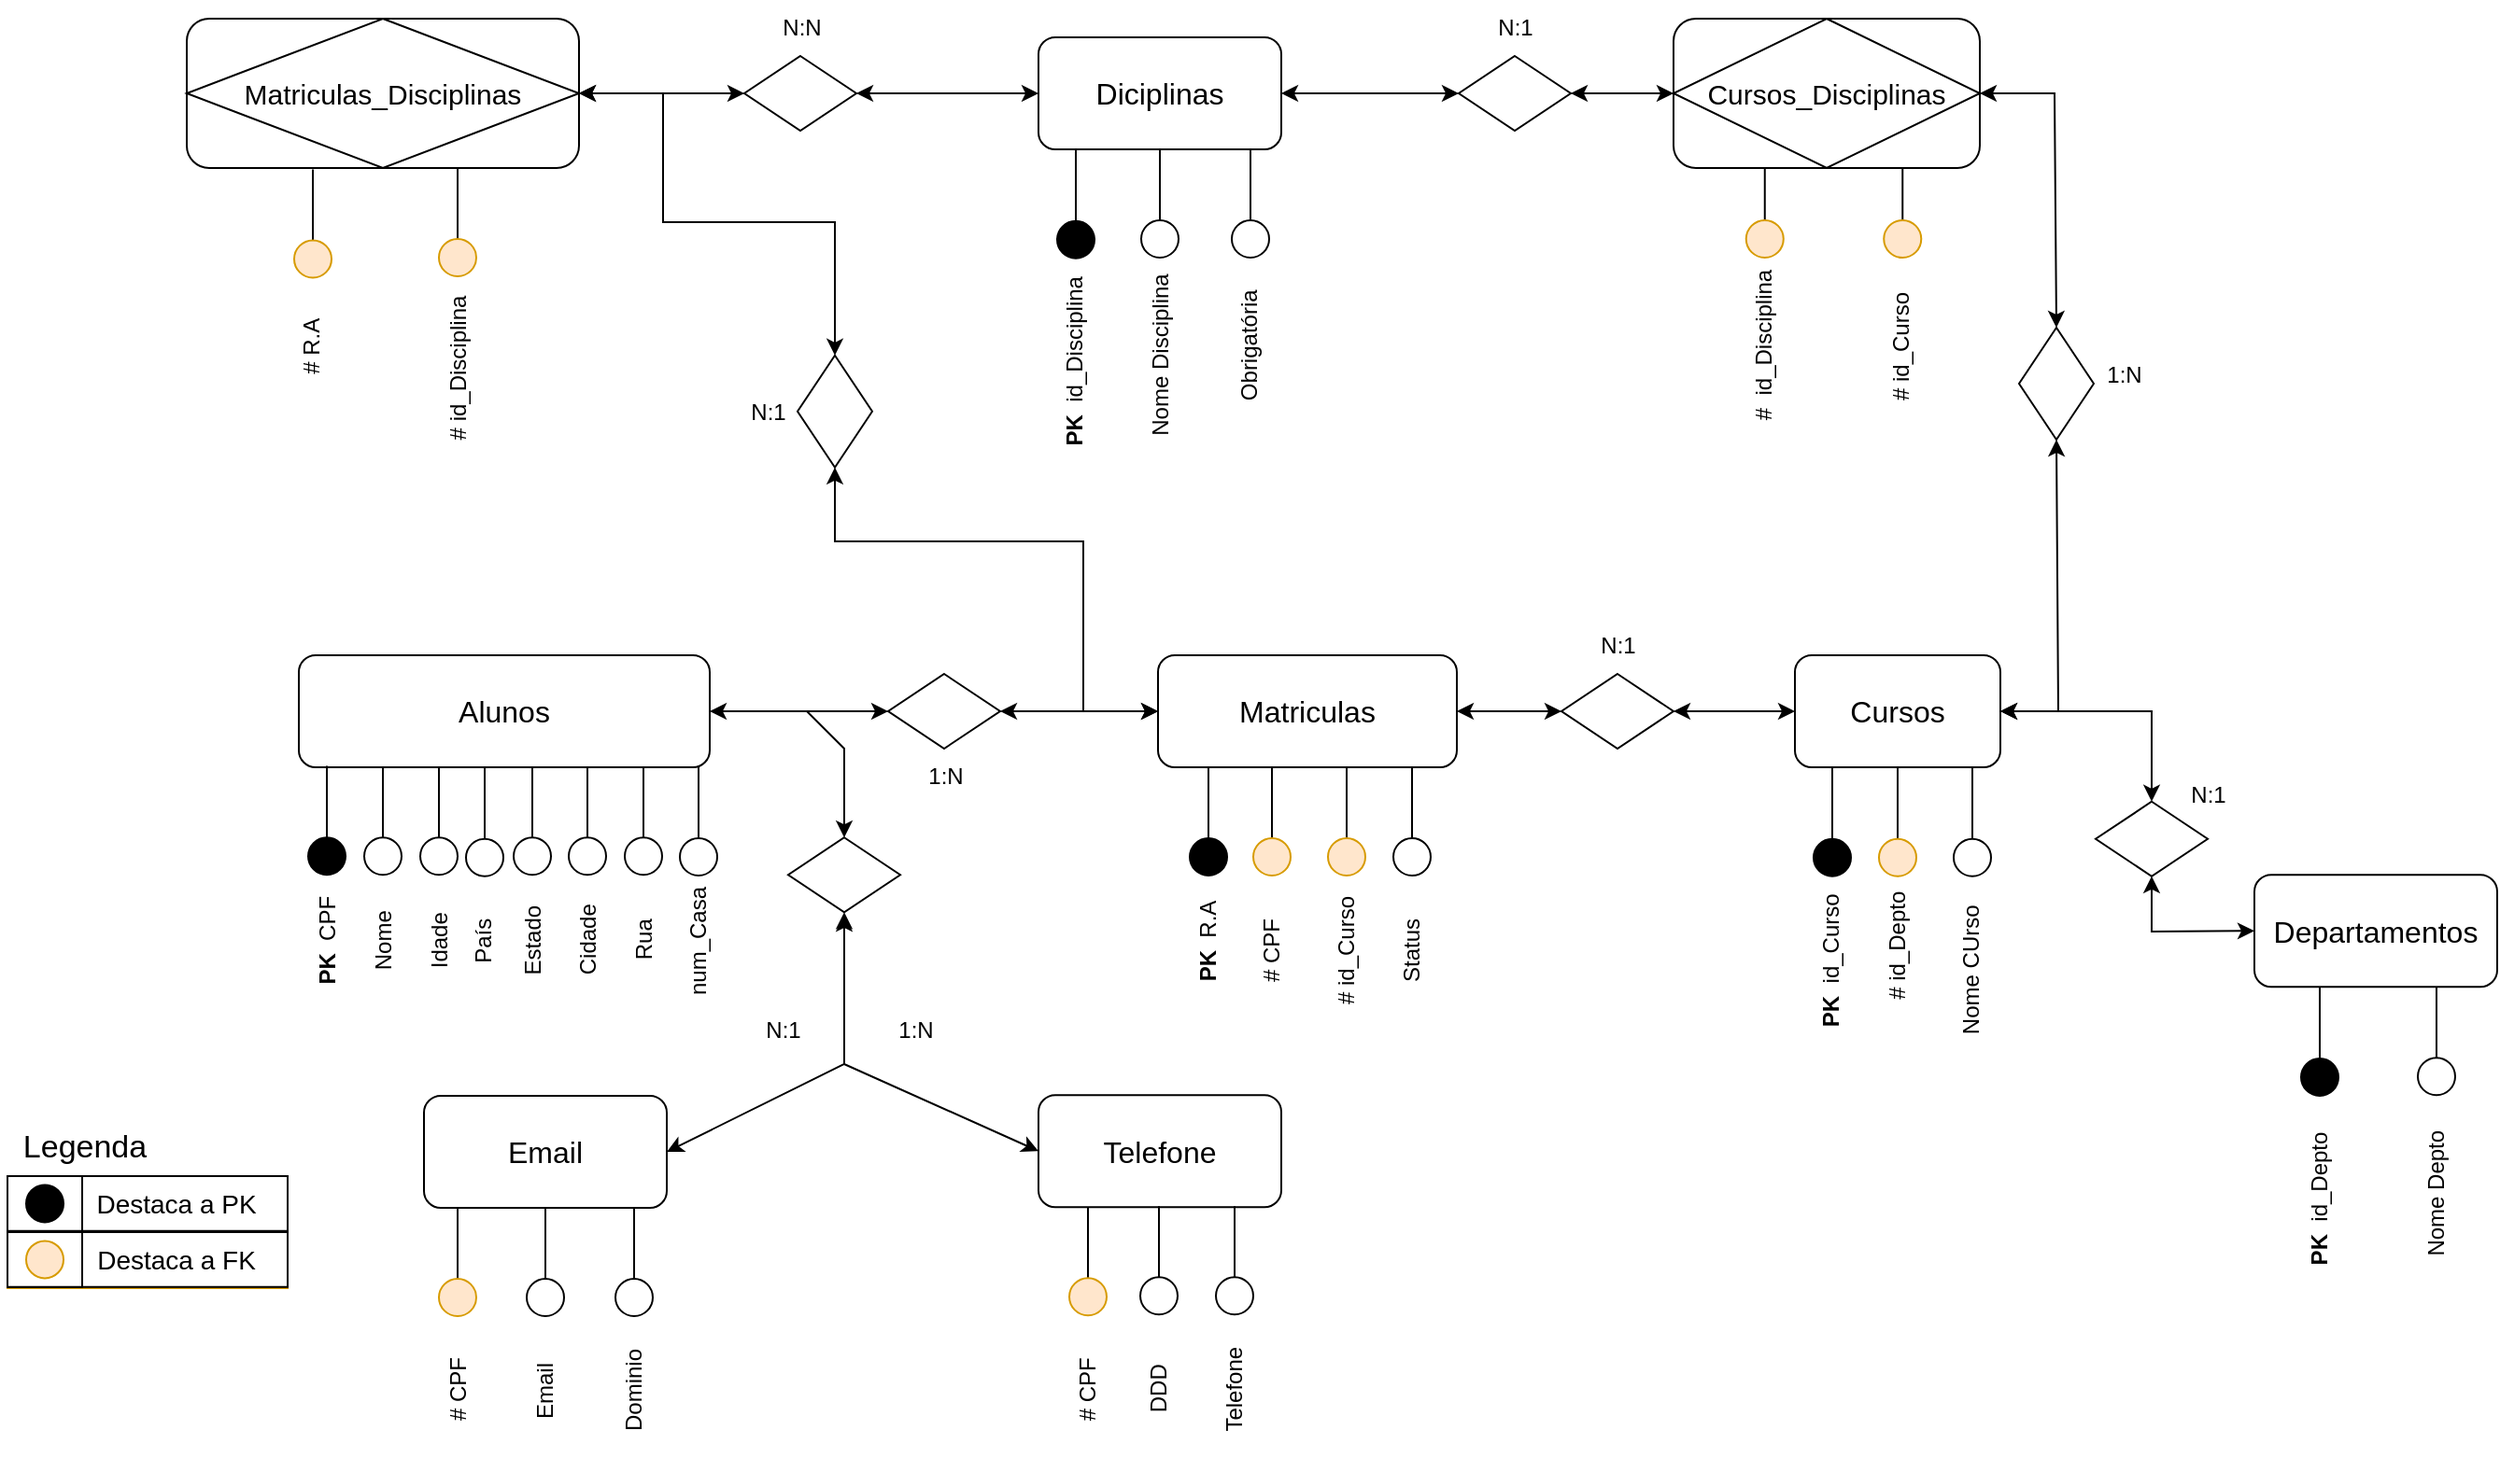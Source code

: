 <mxfile version="24.3.1" type="device">
  <diagram name="Página-1" id="vtFdAmqT0YsOGPH7MG_4">
    <mxGraphModel dx="1441" dy="774" grid="1" gridSize="10" guides="1" tooltips="1" connect="1" arrows="1" fold="1" page="1" pageScale="1" pageWidth="1654" pageHeight="1169" background="none" math="0" shadow="0">
      <root>
        <mxCell id="0" />
        <mxCell id="1" parent="0" />
        <mxCell id="-Isu7yU-wPjkPptPsbKh-94" style="edgeStyle=none;rounded=0;orthogonalLoop=1;jettySize=auto;html=1;exitX=1;exitY=0.5;exitDx=0;exitDy=0;entryX=0;entryY=0.5;entryDx=0;entryDy=0;startArrow=classic;startFill=1;" parent="1" source="-Isu7yU-wPjkPptPsbKh-1" target="-Isu7yU-wPjkPptPsbKh-92" edge="1">
          <mxGeometry relative="1" as="geometry" />
        </mxCell>
        <mxCell id="-Isu7yU-wPjkPptPsbKh-1" value="&lt;font style=&quot;font-size: 16px;&quot;&gt;Alunos&lt;/font&gt;" style="rounded=1;whiteSpace=wrap;html=1;" parent="1" vertex="1">
          <mxGeometry x="270" y="541" width="220" height="60" as="geometry" />
        </mxCell>
        <mxCell id="-Isu7yU-wPjkPptPsbKh-2" value="" style="endArrow=none;html=1;rounded=0;exitX=0.5;exitY=0;exitDx=0;exitDy=0;entryX=0.08;entryY=1.027;entryDx=0;entryDy=0;entryPerimeter=0;" parent="1" source="-Isu7yU-wPjkPptPsbKh-3" edge="1">
          <mxGeometry width="50" height="50" relative="1" as="geometry">
            <mxPoint x="245.75" y="695.26" as="sourcePoint" />
            <mxPoint x="285" y="600.24" as="targetPoint" />
          </mxGeometry>
        </mxCell>
        <mxCell id="-Isu7yU-wPjkPptPsbKh-3" value="" style="ellipse;whiteSpace=wrap;html=1;aspect=fixed;fillColor=#000000;" parent="1" vertex="1">
          <mxGeometry x="275" y="638.62" width="20" height="20" as="geometry" />
        </mxCell>
        <mxCell id="-Isu7yU-wPjkPptPsbKh-4" value="&lt;b&gt;PK&lt;/b&gt;&amp;nbsp; CPF" style="text;html=1;align=center;verticalAlign=middle;whiteSpace=wrap;rounded=0;rotation=-90;" parent="1" vertex="1">
          <mxGeometry x="255" y="678.62" width="60" height="30" as="geometry" />
        </mxCell>
        <mxCell id="-Isu7yU-wPjkPptPsbKh-5" value="" style="endArrow=none;html=1;rounded=0;exitX=0.5;exitY=0;exitDx=0;exitDy=0;entryX=0.08;entryY=1.027;entryDx=0;entryDy=0;entryPerimeter=0;" parent="1" source="-Isu7yU-wPjkPptPsbKh-6" edge="1">
          <mxGeometry width="50" height="50" relative="1" as="geometry">
            <mxPoint x="275.75" y="695.26" as="sourcePoint" />
            <mxPoint x="315" y="600.62" as="targetPoint" />
          </mxGeometry>
        </mxCell>
        <mxCell id="-Isu7yU-wPjkPptPsbKh-6" value="" style="ellipse;whiteSpace=wrap;html=1;aspect=fixed;" parent="1" vertex="1">
          <mxGeometry x="305" y="638.62" width="20" height="20" as="geometry" />
        </mxCell>
        <mxCell id="-Isu7yU-wPjkPptPsbKh-7" value="Nome" style="text;html=1;align=center;verticalAlign=middle;whiteSpace=wrap;rounded=0;rotation=-90;" parent="1" vertex="1">
          <mxGeometry x="285" y="678.62" width="60" height="30" as="geometry" />
        </mxCell>
        <mxCell id="-Isu7yU-wPjkPptPsbKh-11" value="" style="endArrow=none;html=1;rounded=0;exitX=0.5;exitY=0;exitDx=0;exitDy=0;entryX=0.08;entryY=1.027;entryDx=0;entryDy=0;entryPerimeter=0;" parent="1" source="-Isu7yU-wPjkPptPsbKh-12" edge="1">
          <mxGeometry width="50" height="50" relative="1" as="geometry">
            <mxPoint x="305.75" y="695.26" as="sourcePoint" />
            <mxPoint x="345" y="600.62" as="targetPoint" />
          </mxGeometry>
        </mxCell>
        <mxCell id="-Isu7yU-wPjkPptPsbKh-12" value="" style="ellipse;whiteSpace=wrap;html=1;aspect=fixed;" parent="1" vertex="1">
          <mxGeometry x="335" y="638.62" width="20" height="20" as="geometry" />
        </mxCell>
        <mxCell id="-Isu7yU-wPjkPptPsbKh-13" value="Idade" style="text;html=1;align=center;verticalAlign=middle;whiteSpace=wrap;rounded=0;rotation=-90;" parent="1" vertex="1">
          <mxGeometry x="315" y="678.62" width="60" height="30" as="geometry" />
        </mxCell>
        <mxCell id="-Isu7yU-wPjkPptPsbKh-24" value="" style="endArrow=none;html=1;rounded=0;exitX=0.5;exitY=0;exitDx=0;exitDy=0;entryX=0.08;entryY=1.027;entryDx=0;entryDy=0;entryPerimeter=0;" parent="1" source="-Isu7yU-wPjkPptPsbKh-25" edge="1">
          <mxGeometry width="50" height="50" relative="1" as="geometry">
            <mxPoint x="385.25" y="695.26" as="sourcePoint" />
            <mxPoint x="424.5" y="600.62" as="targetPoint" />
          </mxGeometry>
        </mxCell>
        <mxCell id="-Isu7yU-wPjkPptPsbKh-25" value="" style="ellipse;whiteSpace=wrap;html=1;aspect=fixed;" parent="1" vertex="1">
          <mxGeometry x="414.5" y="638.62" width="20" height="20" as="geometry" />
        </mxCell>
        <mxCell id="-Isu7yU-wPjkPptPsbKh-26" value="Cidade" style="text;html=1;align=center;verticalAlign=middle;whiteSpace=wrap;rounded=0;rotation=-90;" parent="1" vertex="1">
          <mxGeometry x="394.5" y="678.62" width="60" height="30" as="geometry" />
        </mxCell>
        <mxCell id="-Isu7yU-wPjkPptPsbKh-27" value="" style="endArrow=none;html=1;rounded=0;exitX=0.5;exitY=0;exitDx=0;exitDy=0;entryX=0.08;entryY=1.027;entryDx=0;entryDy=0;entryPerimeter=0;" parent="1" source="-Isu7yU-wPjkPptPsbKh-28" edge="1">
          <mxGeometry width="50" height="50" relative="1" as="geometry">
            <mxPoint x="415.25" y="695.26" as="sourcePoint" />
            <mxPoint x="454.5" y="600.62" as="targetPoint" />
          </mxGeometry>
        </mxCell>
        <mxCell id="-Isu7yU-wPjkPptPsbKh-28" value="" style="ellipse;whiteSpace=wrap;html=1;aspect=fixed;" parent="1" vertex="1">
          <mxGeometry x="444.5" y="638.62" width="20" height="20" as="geometry" />
        </mxCell>
        <mxCell id="-Isu7yU-wPjkPptPsbKh-29" value="Rua" style="text;html=1;align=center;verticalAlign=middle;whiteSpace=wrap;rounded=0;rotation=-90;" parent="1" vertex="1">
          <mxGeometry x="424.5" y="678.62" width="60" height="30" as="geometry" />
        </mxCell>
        <mxCell id="-Isu7yU-wPjkPptPsbKh-30" value="" style="endArrow=none;html=1;rounded=0;exitX=0.5;exitY=0;exitDx=0;exitDy=0;entryX=0.08;entryY=1.027;entryDx=0;entryDy=0;entryPerimeter=0;" parent="1" source="-Isu7yU-wPjkPptPsbKh-31" edge="1">
          <mxGeometry width="50" height="50" relative="1" as="geometry">
            <mxPoint x="444.75" y="695.64" as="sourcePoint" />
            <mxPoint x="484" y="601" as="targetPoint" />
          </mxGeometry>
        </mxCell>
        <mxCell id="-Isu7yU-wPjkPptPsbKh-31" value="" style="ellipse;whiteSpace=wrap;html=1;aspect=fixed;" parent="1" vertex="1">
          <mxGeometry x="474" y="639" width="20" height="20" as="geometry" />
        </mxCell>
        <mxCell id="-Isu7yU-wPjkPptPsbKh-32" value="num_Casa" style="text;html=1;align=center;verticalAlign=middle;whiteSpace=wrap;rounded=0;rotation=-90;" parent="1" vertex="1">
          <mxGeometry x="454" y="679" width="60" height="30" as="geometry" />
        </mxCell>
        <mxCell id="-Isu7yU-wPjkPptPsbKh-33" value="&lt;font style=&quot;font-size: 16px;&quot;&gt;Cursos&lt;/font&gt;" style="rounded=1;whiteSpace=wrap;html=1;" parent="1" vertex="1">
          <mxGeometry x="1071" y="541" width="110" height="60" as="geometry" />
        </mxCell>
        <mxCell id="-Isu7yU-wPjkPptPsbKh-34" value="" style="endArrow=none;html=1;rounded=0;exitX=0.5;exitY=0;exitDx=0;exitDy=0;entryX=0.08;entryY=1.027;entryDx=0;entryDy=0;entryPerimeter=0;" parent="1" source="-Isu7yU-wPjkPptPsbKh-35" edge="1">
          <mxGeometry width="50" height="50" relative="1" as="geometry">
            <mxPoint x="1051.75" y="696.02" as="sourcePoint" />
            <mxPoint x="1091" y="601" as="targetPoint" />
          </mxGeometry>
        </mxCell>
        <mxCell id="-Isu7yU-wPjkPptPsbKh-35" value="" style="ellipse;whiteSpace=wrap;html=1;aspect=fixed;fillColor=#000000;" parent="1" vertex="1">
          <mxGeometry x="1081" y="639.38" width="20" height="20" as="geometry" />
        </mxCell>
        <mxCell id="-Isu7yU-wPjkPptPsbKh-36" value="&lt;b&gt;PK&lt;/b&gt;&amp;nbsp; id_Curso" style="text;html=1;align=center;verticalAlign=middle;whiteSpace=wrap;rounded=0;rotation=-90;" parent="1" vertex="1">
          <mxGeometry x="1051" y="689.38" width="80" height="30" as="geometry" />
        </mxCell>
        <mxCell id="-Isu7yU-wPjkPptPsbKh-37" value="" style="endArrow=none;html=1;rounded=0;exitX=0.5;exitY=0;exitDx=0;exitDy=0;entryX=0.08;entryY=1.027;entryDx=0;entryDy=0;entryPerimeter=0;" parent="1" source="-Isu7yU-wPjkPptPsbKh-38" edge="1">
          <mxGeometry width="50" height="50" relative="1" as="geometry">
            <mxPoint x="1086.75" y="696.02" as="sourcePoint" />
            <mxPoint x="1126" y="601.38" as="targetPoint" />
          </mxGeometry>
        </mxCell>
        <mxCell id="-Isu7yU-wPjkPptPsbKh-38" value="" style="ellipse;whiteSpace=wrap;html=1;aspect=fixed;fillColor=#ffe6cc;strokeColor=#d79b00;" parent="1" vertex="1">
          <mxGeometry x="1116" y="639.38" width="20" height="20" as="geometry" />
        </mxCell>
        <mxCell id="-Isu7yU-wPjkPptPsbKh-39" value="# id_Depto" style="text;html=1;align=center;verticalAlign=middle;whiteSpace=wrap;rounded=0;rotation=-90;" parent="1" vertex="1">
          <mxGeometry x="1093.5" y="681.88" width="65" height="30" as="geometry" />
        </mxCell>
        <mxCell id="-Isu7yU-wPjkPptPsbKh-61" value="" style="endArrow=none;html=1;rounded=0;exitX=0.5;exitY=0;exitDx=0;exitDy=0;entryX=0.08;entryY=1.027;entryDx=0;entryDy=0;entryPerimeter=0;" parent="1" source="-Isu7yU-wPjkPptPsbKh-62" edge="1">
          <mxGeometry width="50" height="50" relative="1" as="geometry">
            <mxPoint x="1126.75" y="696.02" as="sourcePoint" />
            <mxPoint x="1166" y="601.38" as="targetPoint" />
          </mxGeometry>
        </mxCell>
        <mxCell id="-Isu7yU-wPjkPptPsbKh-62" value="" style="ellipse;whiteSpace=wrap;html=1;aspect=fixed;" parent="1" vertex="1">
          <mxGeometry x="1156" y="639.38" width="20" height="20" as="geometry" />
        </mxCell>
        <mxCell id="-Isu7yU-wPjkPptPsbKh-63" value="Nome CUrso" style="text;html=1;align=center;verticalAlign=middle;whiteSpace=wrap;rounded=0;rotation=-90;" parent="1" vertex="1">
          <mxGeometry x="1126" y="694.38" width="80" height="30" as="geometry" />
        </mxCell>
        <mxCell id="-Isu7yU-wPjkPptPsbKh-64" value="&lt;font style=&quot;font-size: 16px;&quot;&gt;Matriculas&lt;/font&gt;" style="rounded=1;whiteSpace=wrap;html=1;" parent="1" vertex="1">
          <mxGeometry x="730" y="541" width="160" height="60" as="geometry" />
        </mxCell>
        <mxCell id="-Isu7yU-wPjkPptPsbKh-68" value="" style="endArrow=none;html=1;rounded=0;exitX=0.5;exitY=0;exitDx=0;exitDy=0;entryX=0.08;entryY=1.027;entryDx=0;entryDy=0;entryPerimeter=0;" parent="1" source="-Isu7yU-wPjkPptPsbKh-69" edge="1">
          <mxGeometry width="50" height="50" relative="1" as="geometry">
            <mxPoint x="717.75" y="695.64" as="sourcePoint" />
            <mxPoint x="757" y="601" as="targetPoint" />
          </mxGeometry>
        </mxCell>
        <mxCell id="-Isu7yU-wPjkPptPsbKh-69" value="" style="ellipse;whiteSpace=wrap;html=1;aspect=fixed;strokeColor=#000000;fillColor=#000000;" parent="1" vertex="1">
          <mxGeometry x="747" y="639" width="20" height="20" as="geometry" />
        </mxCell>
        <mxCell id="-Isu7yU-wPjkPptPsbKh-70" value="&lt;b&gt;PK&lt;/b&gt;&amp;nbsp; R.A" style="text;html=1;align=center;verticalAlign=middle;whiteSpace=wrap;rounded=0;rotation=-90;" parent="1" vertex="1">
          <mxGeometry x="727" y="679" width="60" height="30" as="geometry" />
        </mxCell>
        <mxCell id="-Isu7yU-wPjkPptPsbKh-71" value="" style="endArrow=none;html=1;rounded=0;exitX=0.5;exitY=0;exitDx=0;exitDy=0;entryX=0.08;entryY=1.027;entryDx=0;entryDy=0;entryPerimeter=0;" parent="1" source="-Isu7yU-wPjkPptPsbKh-72" edge="1">
          <mxGeometry width="50" height="50" relative="1" as="geometry">
            <mxPoint x="791.75" y="695.64" as="sourcePoint" />
            <mxPoint x="831" y="601" as="targetPoint" />
          </mxGeometry>
        </mxCell>
        <mxCell id="-Isu7yU-wPjkPptPsbKh-72" value="" style="ellipse;whiteSpace=wrap;html=1;aspect=fixed;fillColor=#ffe6cc;strokeColor=#d79b00;" parent="1" vertex="1">
          <mxGeometry x="821" y="639" width="20" height="20" as="geometry" />
        </mxCell>
        <mxCell id="-Isu7yU-wPjkPptPsbKh-73" value="# id_Curso" style="text;html=1;align=center;verticalAlign=middle;whiteSpace=wrap;rounded=0;rotation=-90;" parent="1" vertex="1">
          <mxGeometry x="796" y="684" width="70" height="30" as="geometry" />
        </mxCell>
        <mxCell id="-Isu7yU-wPjkPptPsbKh-92" value="" style="rhombus;whiteSpace=wrap;html=1;" parent="1" vertex="1">
          <mxGeometry x="585.5" y="551" width="60" height="40" as="geometry" />
        </mxCell>
        <mxCell id="-Isu7yU-wPjkPptPsbKh-93" value="" style="rhombus;whiteSpace=wrap;html=1;" parent="1" vertex="1">
          <mxGeometry x="946" y="551" width="60" height="40" as="geometry" />
        </mxCell>
        <mxCell id="-Isu7yU-wPjkPptPsbKh-95" style="edgeStyle=none;rounded=0;orthogonalLoop=1;jettySize=auto;html=1;exitX=1;exitY=0.5;exitDx=0;exitDy=0;entryX=0;entryY=0.5;entryDx=0;entryDy=0;startArrow=classic;startFill=1;" parent="1" source="-Isu7yU-wPjkPptPsbKh-92" target="-Isu7yU-wPjkPptPsbKh-64" edge="1">
          <mxGeometry relative="1" as="geometry">
            <mxPoint x="661" y="581" as="sourcePoint" />
            <mxPoint x="711" y="581" as="targetPoint" />
          </mxGeometry>
        </mxCell>
        <mxCell id="-Isu7yU-wPjkPptPsbKh-96" style="edgeStyle=none;rounded=0;orthogonalLoop=1;jettySize=auto;html=1;entryX=0;entryY=0.5;entryDx=0;entryDy=0;startArrow=classic;startFill=1;exitX=1;exitY=0.5;exitDx=0;exitDy=0;" parent="1" source="-Isu7yU-wPjkPptPsbKh-64" target="-Isu7yU-wPjkPptPsbKh-93" edge="1">
          <mxGeometry relative="1" as="geometry">
            <mxPoint x="951" y="591" as="sourcePoint" />
            <mxPoint x="721" y="591" as="targetPoint" />
          </mxGeometry>
        </mxCell>
        <mxCell id="-Isu7yU-wPjkPptPsbKh-97" style="edgeStyle=none;rounded=0;orthogonalLoop=1;jettySize=auto;html=1;entryX=0;entryY=0.5;entryDx=0;entryDy=0;startArrow=classic;startFill=1;exitX=1;exitY=0.5;exitDx=0;exitDy=0;" parent="1" source="-Isu7yU-wPjkPptPsbKh-93" target="-Isu7yU-wPjkPptPsbKh-33" edge="1">
          <mxGeometry relative="1" as="geometry">
            <mxPoint x="1041" y="551" as="sourcePoint" />
            <mxPoint x="981" y="581" as="targetPoint" />
          </mxGeometry>
        </mxCell>
        <mxCell id="-Isu7yU-wPjkPptPsbKh-100" value="&lt;font style=&quot;font-size: 16px;&quot;&gt;Telefone&lt;/font&gt;" style="rounded=1;whiteSpace=wrap;html=1;" parent="1" vertex="1">
          <mxGeometry x="666" y="776.62" width="130" height="60" as="geometry" />
        </mxCell>
        <mxCell id="-Isu7yU-wPjkPptPsbKh-107" value="" style="endArrow=none;html=1;rounded=0;exitX=0.5;exitY=0;exitDx=0;exitDy=0;entryX=0.08;entryY=1.027;entryDx=0;entryDy=0;entryPerimeter=0;" parent="1" source="-Isu7yU-wPjkPptPsbKh-108" edge="1">
          <mxGeometry width="50" height="50" relative="1" as="geometry">
            <mxPoint x="691.25" y="930.76" as="sourcePoint" />
            <mxPoint x="730.5" y="836.12" as="targetPoint" />
          </mxGeometry>
        </mxCell>
        <mxCell id="-Isu7yU-wPjkPptPsbKh-108" value="" style="ellipse;whiteSpace=wrap;html=1;aspect=fixed;" parent="1" vertex="1">
          <mxGeometry x="720.5" y="874.12" width="20" height="20" as="geometry" />
        </mxCell>
        <mxCell id="-Isu7yU-wPjkPptPsbKh-109" value="DDD" style="text;html=1;align=center;verticalAlign=middle;whiteSpace=wrap;rounded=0;rotation=-90;" parent="1" vertex="1">
          <mxGeometry x="695.5" y="919.12" width="70" height="30" as="geometry" />
        </mxCell>
        <mxCell id="-Isu7yU-wPjkPptPsbKh-118" value="" style="endArrow=none;html=1;rounded=0;exitX=0.5;exitY=0;exitDx=0;exitDy=0;entryX=0.08;entryY=1.027;entryDx=0;entryDy=0;entryPerimeter=0;" parent="1" source="-Isu7yU-wPjkPptPsbKh-119" edge="1">
          <mxGeometry width="50" height="50" relative="1" as="geometry">
            <mxPoint x="238.25" y="375.4" as="sourcePoint" />
            <mxPoint x="277.5" y="280.76" as="targetPoint" />
          </mxGeometry>
        </mxCell>
        <mxCell id="-Isu7yU-wPjkPptPsbKh-119" value="" style="ellipse;whiteSpace=wrap;html=1;aspect=fixed;fillColor=#ffe6cc;strokeColor=#d79b00;" parent="1" vertex="1">
          <mxGeometry x="267.5" y="318.76" width="20" height="20" as="geometry" />
        </mxCell>
        <mxCell id="-Isu7yU-wPjkPptPsbKh-120" value="# R.A" style="text;html=1;align=center;verticalAlign=middle;whiteSpace=wrap;rounded=0;rotation=-90;" parent="1" vertex="1">
          <mxGeometry x="244" y="360.38" width="67" height="30" as="geometry" />
        </mxCell>
        <mxCell id="-Isu7yU-wPjkPptPsbKh-121" value="" style="endArrow=none;html=1;rounded=0;exitX=0.5;exitY=0;exitDx=0;exitDy=0;entryX=0.08;entryY=1.027;entryDx=0;entryDy=0;entryPerimeter=0;" parent="1" source="-Isu7yU-wPjkPptPsbKh-122" edge="1">
          <mxGeometry width="50" height="50" relative="1" as="geometry">
            <mxPoint x="315.75" y="374.64" as="sourcePoint" />
            <mxPoint x="355" y="280" as="targetPoint" />
          </mxGeometry>
        </mxCell>
        <mxCell id="-Isu7yU-wPjkPptPsbKh-122" value="" style="ellipse;whiteSpace=wrap;html=1;aspect=fixed;fillColor=#ffe6cc;strokeColor=#d79b00;" parent="1" vertex="1">
          <mxGeometry x="345" y="318" width="20" height="20" as="geometry" />
        </mxCell>
        <mxCell id="-Isu7yU-wPjkPptPsbKh-123" value="# id_Disciplina" style="text;html=1;align=center;verticalAlign=middle;whiteSpace=wrap;rounded=0;rotation=-90;" parent="1" vertex="1">
          <mxGeometry x="310.5" y="372.5" width="89" height="30" as="geometry" />
        </mxCell>
        <mxCell id="-Isu7yU-wPjkPptPsbKh-124" value="&lt;font style=&quot;font-size: 16px;&quot;&gt;Diciplinas&lt;/font&gt;" style="rounded=1;whiteSpace=wrap;html=1;" parent="1" vertex="1">
          <mxGeometry x="666" y="210" width="130" height="60" as="geometry" />
        </mxCell>
        <mxCell id="-Isu7yU-wPjkPptPsbKh-125" value="" style="endArrow=none;html=1;rounded=0;exitX=0.5;exitY=0;exitDx=0;exitDy=0;entryX=0.08;entryY=1.027;entryDx=0;entryDy=0;entryPerimeter=0;" parent="1" source="-Isu7yU-wPjkPptPsbKh-126" edge="1">
          <mxGeometry width="50" height="50" relative="1" as="geometry">
            <mxPoint x="646.75" y="365.02" as="sourcePoint" />
            <mxPoint x="686" y="270" as="targetPoint" />
          </mxGeometry>
        </mxCell>
        <mxCell id="-Isu7yU-wPjkPptPsbKh-126" value="" style="ellipse;whiteSpace=wrap;html=1;aspect=fixed;fillColor=#000000;" parent="1" vertex="1">
          <mxGeometry x="676" y="308.38" width="20" height="20" as="geometry" />
        </mxCell>
        <mxCell id="-Isu7yU-wPjkPptPsbKh-127" value="&lt;b&gt;PK&lt;/b&gt;&amp;nbsp; id_Disciplina" style="text;html=1;align=center;verticalAlign=middle;whiteSpace=wrap;rounded=0;rotation=-90;" parent="1" vertex="1">
          <mxGeometry x="636" y="368.38" width="100" height="30" as="geometry" />
        </mxCell>
        <mxCell id="-Isu7yU-wPjkPptPsbKh-131" value="" style="endArrow=none;html=1;rounded=0;exitX=0.5;exitY=0;exitDx=0;exitDy=0;entryX=0.08;entryY=1.027;entryDx=0;entryDy=0;entryPerimeter=0;" parent="1" source="-Isu7yU-wPjkPptPsbKh-132" edge="1">
          <mxGeometry width="50" height="50" relative="1" as="geometry">
            <mxPoint x="691.75" y="364.64" as="sourcePoint" />
            <mxPoint x="731" y="270" as="targetPoint" />
          </mxGeometry>
        </mxCell>
        <mxCell id="-Isu7yU-wPjkPptPsbKh-132" value="" style="ellipse;whiteSpace=wrap;html=1;aspect=fixed;" parent="1" vertex="1">
          <mxGeometry x="721" y="308" width="20" height="20" as="geometry" />
        </mxCell>
        <mxCell id="-Isu7yU-wPjkPptPsbKh-133" value="Nome Disciplina" style="text;html=1;align=center;verticalAlign=middle;whiteSpace=wrap;rounded=0;rotation=-90;" parent="1" vertex="1">
          <mxGeometry x="683.5" y="365.5" width="95" height="30" as="geometry" />
        </mxCell>
        <mxCell id="-Isu7yU-wPjkPptPsbKh-138" style="edgeStyle=none;rounded=0;orthogonalLoop=1;jettySize=auto;html=1;exitX=1;exitY=0.5;exitDx=0;exitDy=0;entryX=0;entryY=0.5;entryDx=0;entryDy=0;startArrow=classic;startFill=1;" parent="1" source="-Isu7yU-wPjkPptPsbKh-139" target="-Isu7yU-wPjkPptPsbKh-124" edge="1">
          <mxGeometry relative="1" as="geometry">
            <mxPoint x="461" y="368.38" as="sourcePoint" />
            <mxPoint x="611" y="368.38" as="targetPoint" />
          </mxGeometry>
        </mxCell>
        <mxCell id="-Isu7yU-wPjkPptPsbKh-140" value="" style="edgeStyle=none;rounded=0;orthogonalLoop=1;jettySize=auto;html=1;exitX=1;exitY=0.5;exitDx=0;exitDy=0;entryX=0;entryY=0.5;entryDx=0;entryDy=0;startArrow=classic;startFill=1;" parent="1" source="-Isu7yU-wPjkPptPsbKh-114" target="-Isu7yU-wPjkPptPsbKh-139" edge="1">
          <mxGeometry relative="1" as="geometry">
            <mxPoint x="426" y="240" as="sourcePoint" />
            <mxPoint x="536" y="240" as="targetPoint" />
          </mxGeometry>
        </mxCell>
        <mxCell id="-Isu7yU-wPjkPptPsbKh-139" value="" style="rhombus;whiteSpace=wrap;html=1;" parent="1" vertex="1">
          <mxGeometry x="508.5" y="220" width="60" height="40" as="geometry" />
        </mxCell>
        <mxCell id="-Isu7yU-wPjkPptPsbKh-141" value="&lt;font style=&quot;font-size: 16px;&quot;&gt;Departamentos&lt;/font&gt;" style="rounded=1;whiteSpace=wrap;html=1;" parent="1" vertex="1">
          <mxGeometry x="1317" y="658.62" width="130" height="60" as="geometry" />
        </mxCell>
        <mxCell id="-Isu7yU-wPjkPptPsbKh-142" value="" style="endArrow=none;html=1;rounded=0;exitX=0.5;exitY=0;exitDx=0;exitDy=0;entryX=0.08;entryY=1.027;entryDx=0;entryDy=0;entryPerimeter=0;" parent="1" source="-Isu7yU-wPjkPptPsbKh-143" edge="1">
          <mxGeometry width="50" height="50" relative="1" as="geometry">
            <mxPoint x="1312.75" y="813.64" as="sourcePoint" />
            <mxPoint x="1352" y="718.62" as="targetPoint" />
          </mxGeometry>
        </mxCell>
        <mxCell id="-Isu7yU-wPjkPptPsbKh-143" value="" style="ellipse;whiteSpace=wrap;html=1;aspect=fixed;fillColor=#000000;" parent="1" vertex="1">
          <mxGeometry x="1342" y="757" width="20" height="20" as="geometry" />
        </mxCell>
        <mxCell id="-Isu7yU-wPjkPptPsbKh-144" value="&lt;b&gt;PK&lt;/b&gt;&amp;nbsp; id_Depto" style="text;html=1;align=center;verticalAlign=middle;whiteSpace=wrap;rounded=0;rotation=-90;" parent="1" vertex="1">
          <mxGeometry x="1302" y="817" width="100" height="30" as="geometry" />
        </mxCell>
        <mxCell id="-Isu7yU-wPjkPptPsbKh-147" value="" style="endArrow=none;html=1;rounded=0;exitX=0.5;exitY=0;exitDx=0;exitDy=0;entryX=0.08;entryY=1.027;entryDx=0;entryDy=0;entryPerimeter=0;" parent="1" source="-Isu7yU-wPjkPptPsbKh-148" edge="1">
          <mxGeometry width="50" height="50" relative="1" as="geometry">
            <mxPoint x="1375.25" y="813.26" as="sourcePoint" />
            <mxPoint x="1414.5" y="718.62" as="targetPoint" />
          </mxGeometry>
        </mxCell>
        <mxCell id="-Isu7yU-wPjkPptPsbKh-148" value="" style="ellipse;whiteSpace=wrap;html=1;aspect=fixed;" parent="1" vertex="1">
          <mxGeometry x="1404.5" y="756.62" width="20" height="20" as="geometry" />
        </mxCell>
        <mxCell id="-Isu7yU-wPjkPptPsbKh-149" value="Nome Depto" style="text;html=1;align=center;verticalAlign=middle;whiteSpace=wrap;rounded=0;rotation=-90;" parent="1" vertex="1">
          <mxGeometry x="1367" y="814.12" width="95" height="30" as="geometry" />
        </mxCell>
        <mxCell id="-Isu7yU-wPjkPptPsbKh-153" value="" style="edgeStyle=none;rounded=0;orthogonalLoop=1;jettySize=auto;html=1;entryX=0;entryY=0.5;entryDx=0;entryDy=0;startArrow=classic;startFill=1;exitX=1;exitY=0.5;exitDx=0;exitDy=0;" parent="1" source="-Isu7yU-wPjkPptPsbKh-124" target="-Isu7yU-wPjkPptPsbKh-152" edge="1">
          <mxGeometry relative="1" as="geometry">
            <mxPoint x="856" y="240" as="sourcePoint" />
            <mxPoint x="1041" y="240" as="targetPoint" />
          </mxGeometry>
        </mxCell>
        <mxCell id="-Isu7yU-wPjkPptPsbKh-152" value="" style="rhombus;whiteSpace=wrap;html=1;" parent="1" vertex="1">
          <mxGeometry x="891" y="220" width="60" height="40" as="geometry" />
        </mxCell>
        <mxCell id="-Isu7yU-wPjkPptPsbKh-154" value="" style="rhombus;whiteSpace=wrap;html=1;rotation=90;" parent="1" vertex="1">
          <mxGeometry x="1181" y="375.5" width="60" height="40" as="geometry" />
        </mxCell>
        <mxCell id="-Isu7yU-wPjkPptPsbKh-156" style="edgeStyle=none;rounded=0;orthogonalLoop=1;jettySize=auto;html=1;entryX=1;entryY=0.5;entryDx=0;entryDy=0;startArrow=classic;startFill=1;exitX=1;exitY=0.5;exitDx=0;exitDy=0;" parent="1" source="-Isu7yU-wPjkPptPsbKh-154" target="-Isu7yU-wPjkPptPsbKh-33" edge="1">
          <mxGeometry relative="1" as="geometry">
            <mxPoint x="1186" y="301" as="sourcePoint" />
            <mxPoint x="1251" y="429" as="targetPoint" />
            <Array as="points">
              <mxPoint x="1212" y="571" />
            </Array>
          </mxGeometry>
        </mxCell>
        <mxCell id="-Isu7yU-wPjkPptPsbKh-158" value="" style="edgeStyle=none;rounded=0;orthogonalLoop=1;jettySize=auto;html=1;entryX=0.5;entryY=0;entryDx=0;entryDy=0;" parent="1" target="-Isu7yU-wPjkPptPsbKh-157" edge="1">
          <mxGeometry relative="1" as="geometry">
            <mxPoint x="578.5" y="638.62" as="targetPoint" />
            <mxPoint x="542" y="571" as="sourcePoint" />
            <Array as="points">
              <mxPoint x="562" y="591" />
            </Array>
          </mxGeometry>
        </mxCell>
        <mxCell id="-Isu7yU-wPjkPptPsbKh-157" value="" style="rhombus;whiteSpace=wrap;html=1;" parent="1" vertex="1">
          <mxGeometry x="532" y="638.62" width="60" height="40" as="geometry" />
        </mxCell>
        <mxCell id="-Isu7yU-wPjkPptPsbKh-160" style="edgeStyle=none;rounded=0;orthogonalLoop=1;jettySize=auto;html=1;startArrow=classic;startFill=1;entryX=0;entryY=0.5;entryDx=0;entryDy=0;exitX=0.5;exitY=1;exitDx=0;exitDy=0;" parent="1" source="-Isu7yU-wPjkPptPsbKh-157" target="-Isu7yU-wPjkPptPsbKh-100" edge="1">
          <mxGeometry relative="1" as="geometry">
            <mxPoint x="540" y="690" as="sourcePoint" />
            <mxPoint x="484.5" y="805.62" as="targetPoint" />
            <Array as="points">
              <mxPoint x="562" y="760" />
            </Array>
          </mxGeometry>
        </mxCell>
        <mxCell id="-Isu7yU-wPjkPptPsbKh-161" value="1:N" style="text;html=1;align=center;verticalAlign=middle;resizable=0;points=[];autosize=1;strokeColor=none;fillColor=none;" parent="1" vertex="1">
          <mxGeometry x="595.5" y="591" width="40" height="30" as="geometry" />
        </mxCell>
        <mxCell id="-Isu7yU-wPjkPptPsbKh-162" value="N:1" style="text;html=1;align=center;verticalAlign=middle;resizable=0;points=[];autosize=1;strokeColor=none;fillColor=none;" parent="1" vertex="1">
          <mxGeometry x="508.5" y="726.62" width="40" height="30" as="geometry" />
        </mxCell>
        <mxCell id="-Isu7yU-wPjkPptPsbKh-163" value="" style="endArrow=none;html=1;rounded=0;exitX=0.5;exitY=0;exitDx=0;exitDy=0;entryX=0.08;entryY=1.027;entryDx=0;entryDy=0;entryPerimeter=0;" parent="1" source="-Isu7yU-wPjkPptPsbKh-164" edge="1">
          <mxGeometry width="50" height="50" relative="1" as="geometry">
            <mxPoint x="653.25" y="931.26" as="sourcePoint" />
            <mxPoint x="692.5" y="836.62" as="targetPoint" />
          </mxGeometry>
        </mxCell>
        <mxCell id="-Isu7yU-wPjkPptPsbKh-164" value="" style="ellipse;whiteSpace=wrap;html=1;aspect=fixed;fillColor=#ffe6cc;strokeColor=#d79b00;" parent="1" vertex="1">
          <mxGeometry x="682.5" y="874.62" width="20" height="20" as="geometry" />
        </mxCell>
        <mxCell id="-Isu7yU-wPjkPptPsbKh-165" value="# CPF" style="text;html=1;align=center;verticalAlign=middle;whiteSpace=wrap;rounded=0;rotation=-90;" parent="1" vertex="1">
          <mxGeometry x="658" y="919.12" width="69" height="30" as="geometry" />
        </mxCell>
        <mxCell id="-Isu7yU-wPjkPptPsbKh-166" value="N:1" style="text;html=1;align=center;verticalAlign=middle;resizable=0;points=[];autosize=1;strokeColor=none;fillColor=none;" parent="1" vertex="1">
          <mxGeometry x="500.5" y="395.5" width="40" height="30" as="geometry" />
        </mxCell>
        <mxCell id="-Isu7yU-wPjkPptPsbKh-167" value="N:N" style="text;html=1;align=center;verticalAlign=middle;resizable=0;points=[];autosize=1;strokeColor=none;fillColor=none;" parent="1" vertex="1">
          <mxGeometry x="518.5" y="190" width="40" height="30" as="geometry" />
        </mxCell>
        <mxCell id="-Isu7yU-wPjkPptPsbKh-168" value="N:1" style="text;html=1;align=center;verticalAlign=middle;resizable=0;points=[];autosize=1;strokeColor=none;fillColor=none;" parent="1" vertex="1">
          <mxGeometry x="901" y="190" width="40" height="30" as="geometry" />
        </mxCell>
        <mxCell id="-Isu7yU-wPjkPptPsbKh-169" value="1:N" style="text;html=1;align=center;verticalAlign=middle;resizable=0;points=[];autosize=1;strokeColor=none;fillColor=none;" parent="1" vertex="1">
          <mxGeometry x="1227" y="375.5" width="40" height="30" as="geometry" />
        </mxCell>
        <mxCell id="-Isu7yU-wPjkPptPsbKh-170" value="N:1" style="text;html=1;align=center;verticalAlign=middle;resizable=0;points=[];autosize=1;strokeColor=none;fillColor=none;" parent="1" vertex="1">
          <mxGeometry x="956" y="521" width="40" height="30" as="geometry" />
        </mxCell>
        <mxCell id="-Isu7yU-wPjkPptPsbKh-175" value="" style="endArrow=none;html=1;rounded=0;exitX=0.5;exitY=0;exitDx=0;exitDy=0;entryX=0.08;entryY=1.027;entryDx=0;entryDy=0;entryPerimeter=0;" parent="1" source="-Isu7yU-wPjkPptPsbKh-176" edge="1">
          <mxGeometry width="50" height="50" relative="1" as="geometry">
            <mxPoint x="751.75" y="695.64" as="sourcePoint" />
            <mxPoint x="791" y="601" as="targetPoint" />
          </mxGeometry>
        </mxCell>
        <mxCell id="-Isu7yU-wPjkPptPsbKh-176" value="" style="ellipse;whiteSpace=wrap;html=1;aspect=fixed;fillColor=#ffe6cc;strokeColor=#d79b00;" parent="1" vertex="1">
          <mxGeometry x="781" y="639" width="20" height="20" as="geometry" />
        </mxCell>
        <mxCell id="-Isu7yU-wPjkPptPsbKh-177" value="# CPF" style="text;html=1;align=center;verticalAlign=middle;whiteSpace=wrap;rounded=0;rotation=-90;" parent="1" vertex="1">
          <mxGeometry x="756" y="684" width="70" height="30" as="geometry" />
        </mxCell>
        <mxCell id="-Isu7yU-wPjkPptPsbKh-181" value="#&amp;nbsp; id_Disciplina" style="text;html=1;align=center;verticalAlign=middle;whiteSpace=wrap;rounded=0;rotation=-90;" parent="1" vertex="1">
          <mxGeometry x="1012.5" y="360.38" width="84.75" height="30" as="geometry" />
        </mxCell>
        <mxCell id="-Isu7yU-wPjkPptPsbKh-184" value="" style="endArrow=none;html=1;rounded=0;exitX=0.5;exitY=0;exitDx=0;exitDy=0;entryX=0.08;entryY=1.027;entryDx=0;entryDy=0;entryPerimeter=0;" parent="1" source="-Isu7yU-wPjkPptPsbKh-185" edge="1">
          <mxGeometry width="50" height="50" relative="1" as="geometry">
            <mxPoint x="1015.63" y="364.64" as="sourcePoint" />
            <mxPoint x="1054.88" y="270" as="targetPoint" />
          </mxGeometry>
        </mxCell>
        <mxCell id="-Isu7yU-wPjkPptPsbKh-185" value="" style="ellipse;whiteSpace=wrap;html=1;aspect=fixed;fillColor=#ffe6cc;strokeColor=#d79b00;" parent="1" vertex="1">
          <mxGeometry x="1044.88" y="308" width="20" height="20" as="geometry" />
        </mxCell>
        <mxCell id="-Isu7yU-wPjkPptPsbKh-189" value="" style="endArrow=none;html=1;rounded=0;exitX=0.5;exitY=0;exitDx=0;exitDy=0;entryX=0.08;entryY=1.027;entryDx=0;entryDy=0;entryPerimeter=0;" parent="1" source="-Isu7yU-wPjkPptPsbKh-190" edge="1">
          <mxGeometry width="50" height="50" relative="1" as="geometry">
            <mxPoint x="826.75" y="695.64" as="sourcePoint" />
            <mxPoint x="866" y="601" as="targetPoint" />
          </mxGeometry>
        </mxCell>
        <mxCell id="-Isu7yU-wPjkPptPsbKh-190" value="" style="ellipse;whiteSpace=wrap;html=1;aspect=fixed;" parent="1" vertex="1">
          <mxGeometry x="856" y="639" width="20" height="20" as="geometry" />
        </mxCell>
        <mxCell id="-Isu7yU-wPjkPptPsbKh-191" value="Status" style="text;html=1;align=center;verticalAlign=middle;whiteSpace=wrap;rounded=0;rotation=-90;" parent="1" vertex="1">
          <mxGeometry x="831" y="684" width="70" height="30" as="geometry" />
        </mxCell>
        <mxCell id="-Isu7yU-wPjkPptPsbKh-192" value="" style="edgeStyle=none;rounded=0;orthogonalLoop=1;jettySize=auto;html=1;entryX=0;entryY=0.5;entryDx=0;entryDy=0;startArrow=classic;startFill=1;exitX=1;exitY=0.5;exitDx=0;exitDy=0;" parent="1" source="-Isu7yU-wPjkPptPsbKh-152" target="JlE9mu3eoJhfG0D3yF-1-29" edge="1">
          <mxGeometry relative="1" as="geometry">
            <mxPoint x="806" y="250" as="sourcePoint" />
            <mxPoint x="1022" y="240" as="targetPoint" />
          </mxGeometry>
        </mxCell>
        <mxCell id="-Isu7yU-wPjkPptPsbKh-193" value="" style="edgeStyle=none;rounded=0;orthogonalLoop=1;jettySize=auto;html=1;entryX=0;entryY=0.5;entryDx=0;entryDy=0;startArrow=classic;startFill=1;exitX=1;exitY=0.5;exitDx=0;exitDy=0;" parent="1" source="JlE9mu3eoJhfG0D3yF-1-30" target="-Isu7yU-wPjkPptPsbKh-154" edge="1">
          <mxGeometry relative="1" as="geometry">
            <mxPoint x="1180" y="240" as="sourcePoint" />
            <mxPoint x="1285" y="308.38" as="targetPoint" />
            <Array as="points">
              <mxPoint x="1210" y="240" />
            </Array>
          </mxGeometry>
        </mxCell>
        <mxCell id="-Isu7yU-wPjkPptPsbKh-194" value="" style="endArrow=none;html=1;rounded=0;exitX=0.5;exitY=0;exitDx=0;exitDy=0;entryX=0.08;entryY=1.027;entryDx=0;entryDy=0;entryPerimeter=0;" parent="1" source="-Isu7yU-wPjkPptPsbKh-195" edge="1">
          <mxGeometry width="50" height="50" relative="1" as="geometry">
            <mxPoint x="355.75" y="695.26" as="sourcePoint" />
            <mxPoint x="395" y="600.62" as="targetPoint" />
          </mxGeometry>
        </mxCell>
        <mxCell id="-Isu7yU-wPjkPptPsbKh-195" value="" style="ellipse;whiteSpace=wrap;html=1;aspect=fixed;" parent="1" vertex="1">
          <mxGeometry x="385" y="638.62" width="20" height="20" as="geometry" />
        </mxCell>
        <mxCell id="-Isu7yU-wPjkPptPsbKh-196" value="Estado" style="text;html=1;align=center;verticalAlign=middle;whiteSpace=wrap;rounded=0;rotation=-90;" parent="1" vertex="1">
          <mxGeometry x="365" y="678.62" width="60" height="30" as="geometry" />
        </mxCell>
        <mxCell id="-Isu7yU-wPjkPptPsbKh-197" value="# id_Curso" style="text;html=1;align=center;verticalAlign=middle;whiteSpace=wrap;rounded=0;rotation=-90;" parent="1" vertex="1">
          <mxGeometry x="1086.25" y="360.38" width="84.75" height="30" as="geometry" />
        </mxCell>
        <mxCell id="-Isu7yU-wPjkPptPsbKh-198" value="" style="endArrow=none;html=1;rounded=0;exitX=0.5;exitY=0;exitDx=0;exitDy=0;entryX=0.08;entryY=1.027;entryDx=0;entryDy=0;entryPerimeter=0;" parent="1" source="-Isu7yU-wPjkPptPsbKh-199" edge="1">
          <mxGeometry width="50" height="50" relative="1" as="geometry">
            <mxPoint x="1089.38" y="364.64" as="sourcePoint" />
            <mxPoint x="1128.63" y="270" as="targetPoint" />
          </mxGeometry>
        </mxCell>
        <mxCell id="-Isu7yU-wPjkPptPsbKh-199" value="" style="ellipse;whiteSpace=wrap;html=1;aspect=fixed;fillColor=#ffe6cc;strokeColor=#d79b00;" parent="1" vertex="1">
          <mxGeometry x="1118.63" y="308" width="20" height="20" as="geometry" />
        </mxCell>
        <mxCell id="-Isu7yU-wPjkPptPsbKh-201" value="" style="rhombus;whiteSpace=wrap;html=1;" parent="1" vertex="1">
          <mxGeometry x="1232" y="619.38" width="60" height="40" as="geometry" />
        </mxCell>
        <mxCell id="-Isu7yU-wPjkPptPsbKh-204" style="edgeStyle=none;rounded=0;orthogonalLoop=1;jettySize=auto;html=1;entryX=0;entryY=0.5;entryDx=0;entryDy=0;startArrow=classic;startFill=1;exitX=0.5;exitY=1;exitDx=0;exitDy=0;" parent="1" source="-Isu7yU-wPjkPptPsbKh-201" target="-Isu7yU-wPjkPptPsbKh-141" edge="1">
          <mxGeometry relative="1" as="geometry">
            <mxPoint x="1242" y="691" as="sourcePoint" />
            <mxPoint x="1232" y="757" as="targetPoint" />
            <Array as="points">
              <mxPoint x="1262" y="689" />
            </Array>
          </mxGeometry>
        </mxCell>
        <mxCell id="-Isu7yU-wPjkPptPsbKh-206" style="edgeStyle=none;rounded=0;orthogonalLoop=1;jettySize=auto;html=1;entryX=1;entryY=0.5;entryDx=0;entryDy=0;startArrow=classic;startFill=1;exitX=0.5;exitY=0;exitDx=0;exitDy=0;" parent="1" source="-Isu7yU-wPjkPptPsbKh-201" target="-Isu7yU-wPjkPptPsbKh-33" edge="1">
          <mxGeometry relative="1" as="geometry">
            <mxPoint x="1221" y="486" as="sourcePoint" />
            <mxPoint x="1191" y="581" as="targetPoint" />
            <Array as="points">
              <mxPoint x="1262" y="571" />
            </Array>
          </mxGeometry>
        </mxCell>
        <mxCell id="-Isu7yU-wPjkPptPsbKh-208" value="N:1" style="text;html=1;align=center;verticalAlign=middle;resizable=0;points=[];autosize=1;strokeColor=none;fillColor=none;" parent="1" vertex="1">
          <mxGeometry x="1272" y="601" width="40" height="30" as="geometry" />
        </mxCell>
        <mxCell id="-Isu7yU-wPjkPptPsbKh-209" value="" style="edgeStyle=none;rounded=0;orthogonalLoop=1;jettySize=auto;html=1;exitX=1;exitY=0.5;exitDx=0;exitDy=0;startArrow=classic;startFill=1;entryX=0;entryY=0.5;entryDx=0;entryDy=0;" parent="1" source="-Isu7yU-wPjkPptPsbKh-114" target="-Isu7yU-wPjkPptPsbKh-211" edge="1">
          <mxGeometry relative="1" as="geometry">
            <mxPoint x="436" y="250" as="sourcePoint" />
            <mxPoint x="556" y="371.19" as="targetPoint" />
            <Array as="points">
              <mxPoint x="465" y="240" />
              <mxPoint x="465" y="309" />
              <mxPoint x="557" y="309" />
            </Array>
          </mxGeometry>
        </mxCell>
        <mxCell id="-Isu7yU-wPjkPptPsbKh-211" value="" style="rhombus;whiteSpace=wrap;html=1;rotation=90;" parent="1" vertex="1">
          <mxGeometry x="527" y="390.38" width="60" height="40" as="geometry" />
        </mxCell>
        <mxCell id="-Isu7yU-wPjkPptPsbKh-213" style="edgeStyle=none;rounded=0;orthogonalLoop=1;jettySize=auto;html=1;exitX=1;exitY=0.5;exitDx=0;exitDy=0;startArrow=classic;startFill=1;entryX=0;entryY=0.5;entryDx=0;entryDy=0;" parent="1" source="-Isu7yU-wPjkPptPsbKh-211" target="-Isu7yU-wPjkPptPsbKh-64" edge="1">
          <mxGeometry relative="1" as="geometry">
            <mxPoint x="541.5" y="490" as="sourcePoint" />
            <mxPoint x="710" y="560" as="targetPoint" />
            <Array as="points">
              <mxPoint x="557" y="480" />
              <mxPoint x="690" y="480" />
              <mxPoint x="690" y="571" />
            </Array>
          </mxGeometry>
        </mxCell>
        <mxCell id="JlE9mu3eoJhfG0D3yF-1-1" style="edgeStyle=none;rounded=0;orthogonalLoop=1;jettySize=auto;html=1;startArrow=classic;startFill=1;entryX=1;entryY=0.5;entryDx=0;entryDy=0;" parent="1" target="JlE9mu3eoJhfG0D3yF-1-2" edge="1">
          <mxGeometry relative="1" as="geometry">
            <mxPoint x="562" y="680" as="sourcePoint" />
            <mxPoint x="460" y="790" as="targetPoint" />
            <Array as="points">
              <mxPoint x="562" y="760" />
            </Array>
          </mxGeometry>
        </mxCell>
        <mxCell id="JlE9mu3eoJhfG0D3yF-1-2" value="&lt;font style=&quot;font-size: 16px;&quot;&gt;Email&lt;/font&gt;" style="rounded=1;whiteSpace=wrap;html=1;" parent="1" vertex="1">
          <mxGeometry x="337" y="777" width="130" height="60" as="geometry" />
        </mxCell>
        <mxCell id="JlE9mu3eoJhfG0D3yF-1-3" value="" style="endArrow=none;html=1;rounded=0;exitX=0.5;exitY=0;exitDx=0;exitDy=0;entryX=0.08;entryY=1.027;entryDx=0;entryDy=0;entryPerimeter=0;" parent="1" source="JlE9mu3eoJhfG0D3yF-1-4" edge="1">
          <mxGeometry width="50" height="50" relative="1" as="geometry">
            <mxPoint x="362.75" y="931.64" as="sourcePoint" />
            <mxPoint x="402" y="837" as="targetPoint" />
          </mxGeometry>
        </mxCell>
        <mxCell id="JlE9mu3eoJhfG0D3yF-1-4" value="" style="ellipse;whiteSpace=wrap;html=1;aspect=fixed;" parent="1" vertex="1">
          <mxGeometry x="392" y="875" width="20" height="20" as="geometry" />
        </mxCell>
        <mxCell id="JlE9mu3eoJhfG0D3yF-1-5" value="Email" style="text;html=1;align=center;verticalAlign=middle;whiteSpace=wrap;rounded=0;rotation=-90;" parent="1" vertex="1">
          <mxGeometry x="367" y="920.0" width="70" height="30" as="geometry" />
        </mxCell>
        <mxCell id="JlE9mu3eoJhfG0D3yF-1-6" value="" style="endArrow=none;html=1;rounded=0;exitX=0.5;exitY=0;exitDx=0;exitDy=0;entryX=0.08;entryY=1.027;entryDx=0;entryDy=0;entryPerimeter=0;" parent="1" source="JlE9mu3eoJhfG0D3yF-1-7" edge="1">
          <mxGeometry width="50" height="50" relative="1" as="geometry">
            <mxPoint x="315.75" y="931.64" as="sourcePoint" />
            <mxPoint x="355" y="837" as="targetPoint" />
          </mxGeometry>
        </mxCell>
        <mxCell id="JlE9mu3eoJhfG0D3yF-1-7" value="" style="ellipse;whiteSpace=wrap;html=1;aspect=fixed;fillColor=#ffe6cc;strokeColor=#d79b00;" parent="1" vertex="1">
          <mxGeometry x="345" y="875" width="20" height="20" as="geometry" />
        </mxCell>
        <mxCell id="JlE9mu3eoJhfG0D3yF-1-8" value="# CPF" style="text;html=1;align=center;verticalAlign=middle;whiteSpace=wrap;rounded=0;rotation=-90;" parent="1" vertex="1">
          <mxGeometry x="320.5" y="919.5" width="69" height="30" as="geometry" />
        </mxCell>
        <mxCell id="JlE9mu3eoJhfG0D3yF-1-16" value="" style="endArrow=none;html=1;rounded=0;exitX=0.5;exitY=0;exitDx=0;exitDy=0;entryX=0.08;entryY=1.027;entryDx=0;entryDy=0;entryPerimeter=0;" parent="1" source="JlE9mu3eoJhfG0D3yF-1-17" edge="1">
          <mxGeometry width="50" height="50" relative="1" as="geometry">
            <mxPoint x="731.75" y="930.76" as="sourcePoint" />
            <mxPoint x="771" y="836.12" as="targetPoint" />
          </mxGeometry>
        </mxCell>
        <mxCell id="JlE9mu3eoJhfG0D3yF-1-17" value="" style="ellipse;whiteSpace=wrap;html=1;aspect=fixed;" parent="1" vertex="1">
          <mxGeometry x="761" y="874.12" width="20" height="20" as="geometry" />
        </mxCell>
        <mxCell id="JlE9mu3eoJhfG0D3yF-1-18" value="Telefone" style="text;html=1;align=center;verticalAlign=middle;whiteSpace=wrap;rounded=0;rotation=-90;" parent="1" vertex="1">
          <mxGeometry x="736" y="919.12" width="70" height="30" as="geometry" />
        </mxCell>
        <mxCell id="JlE9mu3eoJhfG0D3yF-1-20" value="1:N" style="text;html=1;align=center;verticalAlign=middle;resizable=0;points=[];autosize=1;strokeColor=none;fillColor=none;" parent="1" vertex="1">
          <mxGeometry x="580" y="727" width="40" height="30" as="geometry" />
        </mxCell>
        <mxCell id="JlE9mu3eoJhfG0D3yF-1-21" value="" style="endArrow=none;html=1;rounded=0;exitX=0.5;exitY=0;exitDx=0;exitDy=0;entryX=0.08;entryY=1.027;entryDx=0;entryDy=0;entryPerimeter=0;" parent="1" source="JlE9mu3eoJhfG0D3yF-1-22" edge="1">
          <mxGeometry width="50" height="50" relative="1" as="geometry">
            <mxPoint x="740.25" y="364.64" as="sourcePoint" />
            <mxPoint x="779.5" y="270" as="targetPoint" />
          </mxGeometry>
        </mxCell>
        <mxCell id="JlE9mu3eoJhfG0D3yF-1-22" value="" style="ellipse;whiteSpace=wrap;html=1;aspect=fixed;" parent="1" vertex="1">
          <mxGeometry x="769.5" y="308" width="20" height="20" as="geometry" />
        </mxCell>
        <mxCell id="JlE9mu3eoJhfG0D3yF-1-23" value="Obrigatória" style="text;html=1;align=center;verticalAlign=middle;whiteSpace=wrap;rounded=0;rotation=-90;" parent="1" vertex="1">
          <mxGeometry x="740.5" y="360.38" width="78" height="30" as="geometry" />
        </mxCell>
        <mxCell id="JlE9mu3eoJhfG0D3yF-1-33" value="" style="group" parent="1" vertex="1" connectable="0">
          <mxGeometry x="210" y="200" width="210" height="80" as="geometry" />
        </mxCell>
        <mxCell id="-Isu7yU-wPjkPptPsbKh-114" value="&lt;font style=&quot;font-size: 16px;&quot;&gt;Matricula_Disciplinas&lt;/font&gt;" style="rounded=1;whiteSpace=wrap;html=1;" parent="JlE9mu3eoJhfG0D3yF-1-33" vertex="1">
          <mxGeometry width="210" height="80" as="geometry" />
        </mxCell>
        <mxCell id="JlE9mu3eoJhfG0D3yF-1-24" value="&lt;font style=&quot;font-size: 15px;&quot;&gt;Matriculas_Disciplinas&lt;/font&gt;" style="rhombus;whiteSpace=wrap;html=1;" parent="JlE9mu3eoJhfG0D3yF-1-33" vertex="1">
          <mxGeometry width="210" height="80" as="geometry" />
        </mxCell>
        <mxCell id="JlE9mu3eoJhfG0D3yF-1-34" value="" style="group" parent="1" vertex="1" connectable="0">
          <mxGeometry x="1006" y="200" width="164" height="80" as="geometry" />
        </mxCell>
        <mxCell id="JlE9mu3eoJhfG0D3yF-1-29" value="" style="rounded=1;whiteSpace=wrap;html=1;" parent="JlE9mu3eoJhfG0D3yF-1-34" vertex="1">
          <mxGeometry width="164" height="80" as="geometry" />
        </mxCell>
        <mxCell id="JlE9mu3eoJhfG0D3yF-1-30" value="&lt;font style=&quot;font-size: 15px;&quot;&gt;Cursos_Disciplinas&lt;/font&gt;" style="rhombus;whiteSpace=wrap;html=1;" parent="JlE9mu3eoJhfG0D3yF-1-34" vertex="1">
          <mxGeometry width="164" height="80" as="geometry" />
        </mxCell>
        <mxCell id="JlE9mu3eoJhfG0D3yF-1-57" value="" style="group" parent="1" vertex="1" connectable="0">
          <mxGeometry x="110" y="790" width="154" height="90" as="geometry" />
        </mxCell>
        <mxCell id="JlE9mu3eoJhfG0D3yF-1-55" value="" style="group;dashed=1;" parent="JlE9mu3eoJhfG0D3yF-1-57" vertex="1" connectable="0">
          <mxGeometry x="4" y="30" width="150" height="60" as="geometry" />
        </mxCell>
        <mxCell id="JlE9mu3eoJhfG0D3yF-1-48" value="" style="group" parent="JlE9mu3eoJhfG0D3yF-1-55" vertex="1" connectable="0">
          <mxGeometry width="150" height="30" as="geometry" />
        </mxCell>
        <mxCell id="JlE9mu3eoJhfG0D3yF-1-44" value="" style="rounded=0;whiteSpace=wrap;html=1;" parent="JlE9mu3eoJhfG0D3yF-1-48" vertex="1">
          <mxGeometry width="150" height="29.38" as="geometry" />
        </mxCell>
        <mxCell id="JlE9mu3eoJhfG0D3yF-1-46" value="" style="rounded=0;whiteSpace=wrap;html=1;" parent="JlE9mu3eoJhfG0D3yF-1-48" vertex="1">
          <mxGeometry width="40" height="29.38" as="geometry" />
        </mxCell>
        <mxCell id="JlE9mu3eoJhfG0D3yF-1-38" value="" style="ellipse;whiteSpace=wrap;html=1;aspect=fixed;fillColor=#000000;" parent="JlE9mu3eoJhfG0D3yF-1-48" vertex="1">
          <mxGeometry x="10" y="4.69" width="20" height="20" as="geometry" />
        </mxCell>
        <mxCell id="JlE9mu3eoJhfG0D3yF-1-36" value="&lt;font style=&quot;font-size: 14px;&quot;&gt;Destaca a PK&lt;/font&gt;" style="text;html=1;align=center;verticalAlign=middle;resizable=0;points=[];autosize=1;strokeColor=none;fillColor=none;" parent="JlE9mu3eoJhfG0D3yF-1-48" vertex="1">
          <mxGeometry x="35" width="110" height="30" as="geometry" />
        </mxCell>
        <mxCell id="JlE9mu3eoJhfG0D3yF-1-49" value="" style="group;fillColor=#ffe6cc;strokeColor=#d79b00;" parent="JlE9mu3eoJhfG0D3yF-1-55" vertex="1" connectable="0">
          <mxGeometry y="30" width="150" height="30" as="geometry" />
        </mxCell>
        <mxCell id="JlE9mu3eoJhfG0D3yF-1-54" value="" style="group" parent="JlE9mu3eoJhfG0D3yF-1-49" vertex="1" connectable="0">
          <mxGeometry width="150" height="30" as="geometry" />
        </mxCell>
        <mxCell id="JlE9mu3eoJhfG0D3yF-1-50" value="" style="rounded=0;whiteSpace=wrap;html=1;" parent="JlE9mu3eoJhfG0D3yF-1-54" vertex="1">
          <mxGeometry width="150" height="29.38" as="geometry" />
        </mxCell>
        <mxCell id="JlE9mu3eoJhfG0D3yF-1-51" value="" style="rounded=0;whiteSpace=wrap;html=1;" parent="JlE9mu3eoJhfG0D3yF-1-54" vertex="1">
          <mxGeometry width="40" height="29.38" as="geometry" />
        </mxCell>
        <mxCell id="JlE9mu3eoJhfG0D3yF-1-53" value="&lt;font style=&quot;font-size: 14px;&quot;&gt;Destaca a FK&lt;/font&gt;" style="text;html=1;align=center;verticalAlign=middle;resizable=0;points=[];autosize=1;strokeColor=none;fillColor=none;" parent="JlE9mu3eoJhfG0D3yF-1-54" vertex="1">
          <mxGeometry x="35" width="110" height="30" as="geometry" />
        </mxCell>
        <mxCell id="JlE9mu3eoJhfG0D3yF-1-39" value="" style="ellipse;whiteSpace=wrap;html=1;aspect=fixed;fillColor=#ffe6cc;strokeColor=#d79b00;" parent="JlE9mu3eoJhfG0D3yF-1-54" vertex="1">
          <mxGeometry x="10" y="4.69" width="20" height="20" as="geometry" />
        </mxCell>
        <mxCell id="JlE9mu3eoJhfG0D3yF-1-56" value="&lt;font style=&quot;font-size: 17px;&quot;&gt;Legenda&lt;/font&gt;" style="text;html=1;align=center;verticalAlign=middle;resizable=0;points=[];autosize=1;strokeColor=none;fillColor=none;" parent="JlE9mu3eoJhfG0D3yF-1-57" vertex="1">
          <mxGeometry width="90" height="30" as="geometry" />
        </mxCell>
        <mxCell id="AdMt87tGN6zSUtgQHY-B-1" value="" style="endArrow=none;html=1;rounded=0;exitX=0.5;exitY=0;exitDx=0;exitDy=0;entryX=0.08;entryY=1.027;entryDx=0;entryDy=0;entryPerimeter=0;" edge="1" parent="1" source="AdMt87tGN6zSUtgQHY-B-2">
          <mxGeometry width="50" height="50" relative="1" as="geometry">
            <mxPoint x="330.25" y="696.02" as="sourcePoint" />
            <mxPoint x="369.5" y="601.38" as="targetPoint" />
          </mxGeometry>
        </mxCell>
        <mxCell id="AdMt87tGN6zSUtgQHY-B-2" value="" style="ellipse;whiteSpace=wrap;html=1;aspect=fixed;" vertex="1" parent="1">
          <mxGeometry x="359.5" y="639.38" width="20" height="20" as="geometry" />
        </mxCell>
        <mxCell id="AdMt87tGN6zSUtgQHY-B-3" value="País" style="text;html=1;align=center;verticalAlign=middle;whiteSpace=wrap;rounded=0;rotation=-90;" vertex="1" parent="1">
          <mxGeometry x="339.5" y="679.38" width="60" height="30" as="geometry" />
        </mxCell>
        <mxCell id="AdMt87tGN6zSUtgQHY-B-4" value="" style="endArrow=none;html=1;rounded=0;exitX=0.5;exitY=0;exitDx=0;exitDy=0;entryX=0.08;entryY=1.027;entryDx=0;entryDy=0;entryPerimeter=0;" edge="1" parent="1" source="AdMt87tGN6zSUtgQHY-B-5">
          <mxGeometry width="50" height="50" relative="1" as="geometry">
            <mxPoint x="410.25" y="931.64" as="sourcePoint" />
            <mxPoint x="449.5" y="837" as="targetPoint" />
          </mxGeometry>
        </mxCell>
        <mxCell id="AdMt87tGN6zSUtgQHY-B-5" value="" style="ellipse;whiteSpace=wrap;html=1;aspect=fixed;" vertex="1" parent="1">
          <mxGeometry x="439.5" y="875" width="20" height="20" as="geometry" />
        </mxCell>
        <mxCell id="AdMt87tGN6zSUtgQHY-B-6" value="Dominio" style="text;html=1;align=center;verticalAlign=middle;whiteSpace=wrap;rounded=0;rotation=-90;" vertex="1" parent="1">
          <mxGeometry x="414.5" y="920.0" width="70" height="30" as="geometry" />
        </mxCell>
      </root>
    </mxGraphModel>
  </diagram>
</mxfile>
